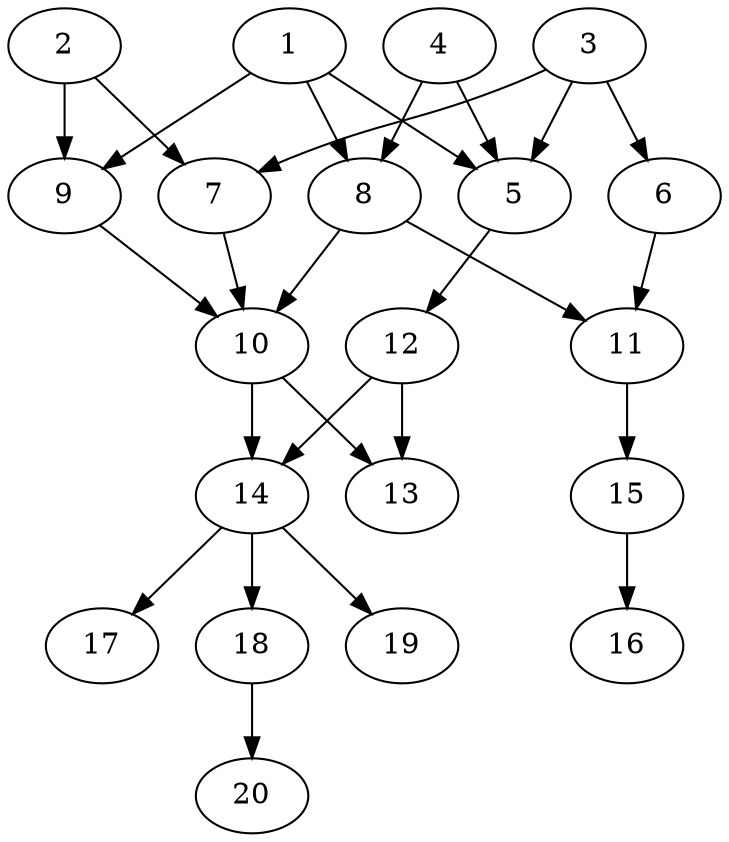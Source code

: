 // DAG automatically generated by daggen at Tue Jul 23 14:22:50 2019
// ./daggen --dot -n 20 --ccr 0.4 --fat 0.5 --regular 0.5 --density 0.6 --mindata 5242880 --maxdata 52428800 
digraph G {
  1 [size="71134720", alpha="0.03", expect_size="28453888"] 
  1 -> 5 [size ="28453888"]
  1 -> 8 [size ="28453888"]
  1 -> 9 [size ="28453888"]
  2 [size="56729600", alpha="0.01", expect_size="22691840"] 
  2 -> 7 [size ="22691840"]
  2 -> 9 [size ="22691840"]
  3 [size="78494720", alpha="0.18", expect_size="31397888"] 
  3 -> 5 [size ="31397888"]
  3 -> 6 [size ="31397888"]
  3 -> 7 [size ="31397888"]
  4 [size="28367360", alpha="0.17", expect_size="11346944"] 
  4 -> 5 [size ="11346944"]
  4 -> 8 [size ="11346944"]
  5 [size="108462080", alpha="0.19", expect_size="43384832"] 
  5 -> 12 [size ="43384832"]
  6 [size="113935360", alpha="0.17", expect_size="45574144"] 
  6 -> 11 [size ="45574144"]
  7 [size="45757440", alpha="0.03", expect_size="18302976"] 
  7 -> 10 [size ="18302976"]
  8 [size="49512960", alpha="0.10", expect_size="19805184"] 
  8 -> 10 [size ="19805184"]
  8 -> 11 [size ="19805184"]
  9 [size="87334400", alpha="0.08", expect_size="34933760"] 
  9 -> 10 [size ="34933760"]
  10 [size="122437120", alpha="0.20", expect_size="48974848"] 
  10 -> 13 [size ="48974848"]
  10 -> 14 [size ="48974848"]
  11 [size="50659840", alpha="0.12", expect_size="20263936"] 
  11 -> 15 [size ="20263936"]
  12 [size="67164160", alpha="0.09", expect_size="26865664"] 
  12 -> 13 [size ="26865664"]
  12 -> 14 [size ="26865664"]
  13 [size="75742720", alpha="0.01", expect_size="30297088"] 
  14 [size="62433280", alpha="0.06", expect_size="24973312"] 
  14 -> 17 [size ="24973312"]
  14 -> 18 [size ="24973312"]
  14 -> 19 [size ="24973312"]
  15 [size="43712000", alpha="0.18", expect_size="17484800"] 
  15 -> 16 [size ="17484800"]
  16 [size="35425280", alpha="0.12", expect_size="14170112"] 
  17 [size="17925120", alpha="0.17", expect_size="7170048"] 
  18 [size="34199040", alpha="0.04", expect_size="13679616"] 
  18 -> 20 [size ="13679616"]
  19 [size="93836800", alpha="0.03", expect_size="37534720"] 
  20 [size="20625920", alpha="0.07", expect_size="8250368"] 
}
